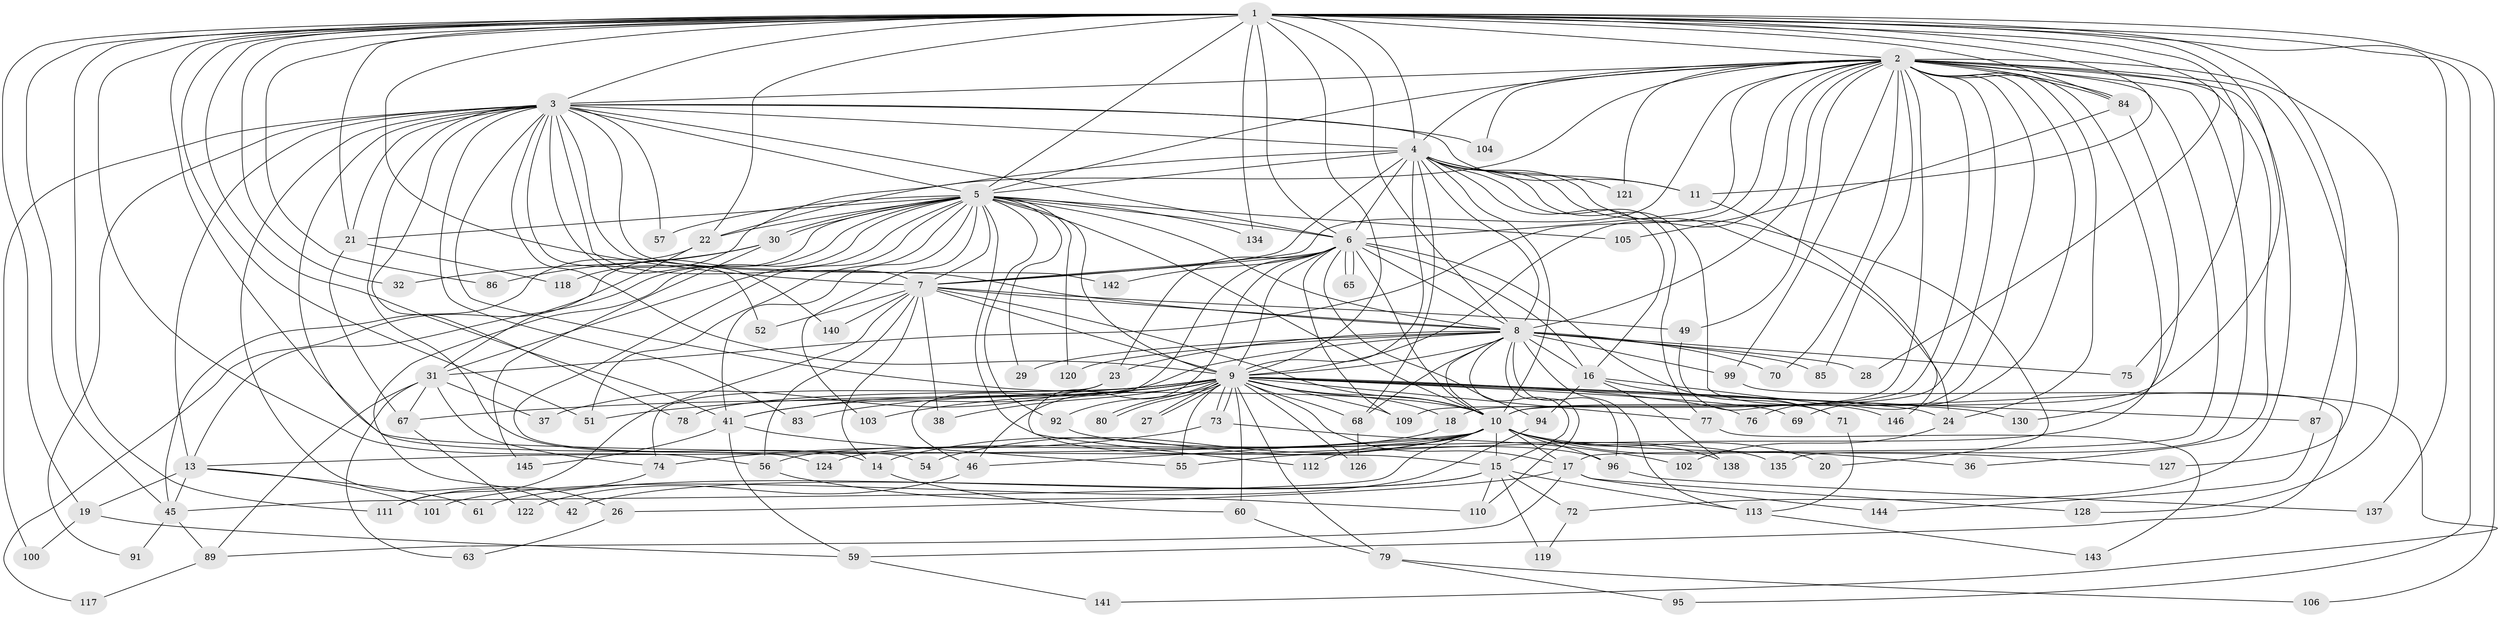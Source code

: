 // Generated by graph-tools (version 1.1) at 2025/51/02/27/25 19:51:48]
// undirected, 109 vertices, 273 edges
graph export_dot {
graph [start="1"]
  node [color=gray90,style=filled];
  1 [super="+58"];
  2 [super="+48"];
  3 [super="+66"];
  4 [super="+33"];
  5 [super="+50"];
  6 [super="+108"];
  7 [super="+131"];
  8 [super="+12"];
  9 [super="+40"];
  10 [super="+115"];
  11 [super="+44"];
  13 [super="+133"];
  14 [super="+34"];
  15 [super="+25"];
  16 [super="+47"];
  17 [super="+43"];
  18 [super="+62"];
  19;
  20;
  21 [super="+35"];
  22 [super="+114"];
  23;
  24 [super="+88"];
  26;
  27;
  28;
  29;
  30;
  31 [super="+39"];
  32;
  36;
  37;
  38;
  41 [super="+64"];
  42;
  45 [super="+82"];
  46 [super="+53"];
  49 [super="+81"];
  51 [super="+90"];
  52;
  54;
  55 [super="+132"];
  56 [super="+125"];
  57;
  59 [super="+107"];
  60;
  61;
  63;
  65;
  67 [super="+97"];
  68 [super="+93"];
  69;
  70;
  71;
  72;
  73;
  74 [super="+123"];
  75;
  76;
  77;
  78;
  79;
  80;
  83;
  84 [super="+116"];
  85;
  86;
  87;
  89 [super="+98"];
  91;
  92;
  94;
  95;
  96 [super="+129"];
  99;
  100;
  101;
  102;
  103;
  104;
  105;
  106;
  109 [super="+139"];
  110;
  111;
  112;
  113 [super="+136"];
  117;
  118;
  119;
  120;
  121;
  122;
  124;
  126;
  127;
  128;
  130;
  134;
  135;
  137;
  138;
  140;
  141;
  142;
  143;
  144;
  145;
  146;
  1 -- 2;
  1 -- 3;
  1 -- 4;
  1 -- 5;
  1 -- 6;
  1 -- 7;
  1 -- 8;
  1 -- 9 [weight=2];
  1 -- 10;
  1 -- 11;
  1 -- 15;
  1 -- 19;
  1 -- 28;
  1 -- 32;
  1 -- 45;
  1 -- 51;
  1 -- 56;
  1 -- 75;
  1 -- 86;
  1 -- 87;
  1 -- 95;
  1 -- 106;
  1 -- 111;
  1 -- 134;
  1 -- 137;
  1 -- 84;
  1 -- 41;
  1 -- 22;
  1 -- 21;
  2 -- 3;
  2 -- 4;
  2 -- 5;
  2 -- 6;
  2 -- 7;
  2 -- 8;
  2 -- 9;
  2 -- 10;
  2 -- 17;
  2 -- 18;
  2 -- 22;
  2 -- 24;
  2 -- 31 [weight=2];
  2 -- 36;
  2 -- 69;
  2 -- 72;
  2 -- 76;
  2 -- 84;
  2 -- 84;
  2 -- 85;
  2 -- 99;
  2 -- 104;
  2 -- 109;
  2 -- 121;
  2 -- 127;
  2 -- 135;
  2 -- 128;
  2 -- 49;
  2 -- 70;
  2 -- 55;
  3 -- 4;
  3 -- 5;
  3 -- 6;
  3 -- 7;
  3 -- 8 [weight=2];
  3 -- 9;
  3 -- 10;
  3 -- 11;
  3 -- 14;
  3 -- 21;
  3 -- 26;
  3 -- 52;
  3 -- 57;
  3 -- 83;
  3 -- 91;
  3 -- 100;
  3 -- 104;
  3 -- 124;
  3 -- 140;
  3 -- 142;
  3 -- 78;
  3 -- 13;
  4 -- 5;
  4 -- 6;
  4 -- 7 [weight=2];
  4 -- 8;
  4 -- 9;
  4 -- 10;
  4 -- 20;
  4 -- 24;
  4 -- 59;
  4 -- 77;
  4 -- 118;
  4 -- 121;
  4 -- 11;
  4 -- 68;
  4 -- 16;
  5 -- 6;
  5 -- 7;
  5 -- 8;
  5 -- 9;
  5 -- 10;
  5 -- 13 [weight=2];
  5 -- 21;
  5 -- 22;
  5 -- 29;
  5 -- 30;
  5 -- 30;
  5 -- 31;
  5 -- 41;
  5 -- 42;
  5 -- 54;
  5 -- 57;
  5 -- 92;
  5 -- 96;
  5 -- 103;
  5 -- 117;
  5 -- 120;
  5 -- 134;
  5 -- 105;
  5 -- 51;
  6 -- 7;
  6 -- 8;
  6 -- 9;
  6 -- 10;
  6 -- 16;
  6 -- 23 [weight=2];
  6 -- 46;
  6 -- 65;
  6 -- 65;
  6 -- 71;
  6 -- 94;
  6 -- 112;
  6 -- 142;
  6 -- 109;
  7 -- 8;
  7 -- 9;
  7 -- 10;
  7 -- 38;
  7 -- 49;
  7 -- 52;
  7 -- 56;
  7 -- 140;
  7 -- 111;
  7 -- 14;
  8 -- 9 [weight=2];
  8 -- 10;
  8 -- 15;
  8 -- 16;
  8 -- 23;
  8 -- 28;
  8 -- 29;
  8 -- 41;
  8 -- 68;
  8 -- 70;
  8 -- 75;
  8 -- 85;
  8 -- 99;
  8 -- 110;
  8 -- 113;
  8 -- 120;
  8 -- 96;
  9 -- 10;
  9 -- 17;
  9 -- 18;
  9 -- 27;
  9 -- 27;
  9 -- 38;
  9 -- 51;
  9 -- 55;
  9 -- 60;
  9 -- 67;
  9 -- 68;
  9 -- 69;
  9 -- 73;
  9 -- 73;
  9 -- 76;
  9 -- 77;
  9 -- 78;
  9 -- 80;
  9 -- 80;
  9 -- 83;
  9 -- 87;
  9 -- 92;
  9 -- 103;
  9 -- 109;
  9 -- 126;
  9 -- 130;
  9 -- 41;
  9 -- 79;
  9 -- 46;
  9 -- 24;
  10 -- 13;
  10 -- 14;
  10 -- 20;
  10 -- 36;
  10 -- 46;
  10 -- 54;
  10 -- 96;
  10 -- 112;
  10 -- 124;
  10 -- 127;
  10 -- 138;
  10 -- 45;
  10 -- 15;
  10 -- 17;
  11 -- 146;
  13 -- 19;
  13 -- 61;
  13 -- 101;
  13 -- 45;
  14 -- 60;
  15 -- 42;
  15 -- 61;
  15 -- 72;
  15 -- 110;
  15 -- 113;
  15 -- 119;
  16 -- 146;
  16 -- 71;
  16 -- 138;
  16 -- 94;
  17 -- 26;
  17 -- 128;
  17 -- 144;
  17 -- 89;
  18 -- 56;
  19 -- 59;
  19 -- 100;
  21 -- 67;
  21 -- 118;
  22 -- 45;
  22 -- 31;
  23 -- 37;
  23 -- 74;
  24 -- 102;
  26 -- 63;
  30 -- 32;
  30 -- 86;
  30 -- 145;
  31 -- 37;
  31 -- 63;
  31 -- 74;
  31 -- 67;
  31 -- 89;
  41 -- 55;
  41 -- 145;
  41 -- 59;
  45 -- 89;
  45 -- 91;
  46 -- 122;
  49 -- 71;
  56 -- 110;
  59 -- 141;
  60 -- 79;
  67 -- 122;
  68 -- 126;
  71 -- 113;
  72 -- 119;
  73 -- 74;
  73 -- 102;
  74 -- 111;
  77 -- 143;
  79 -- 95;
  79 -- 106;
  84 -- 105;
  84 -- 130;
  87 -- 144;
  89 -- 117;
  92 -- 135;
  94 -- 101;
  96 -- 137;
  99 -- 141;
  113 -- 143;
}

